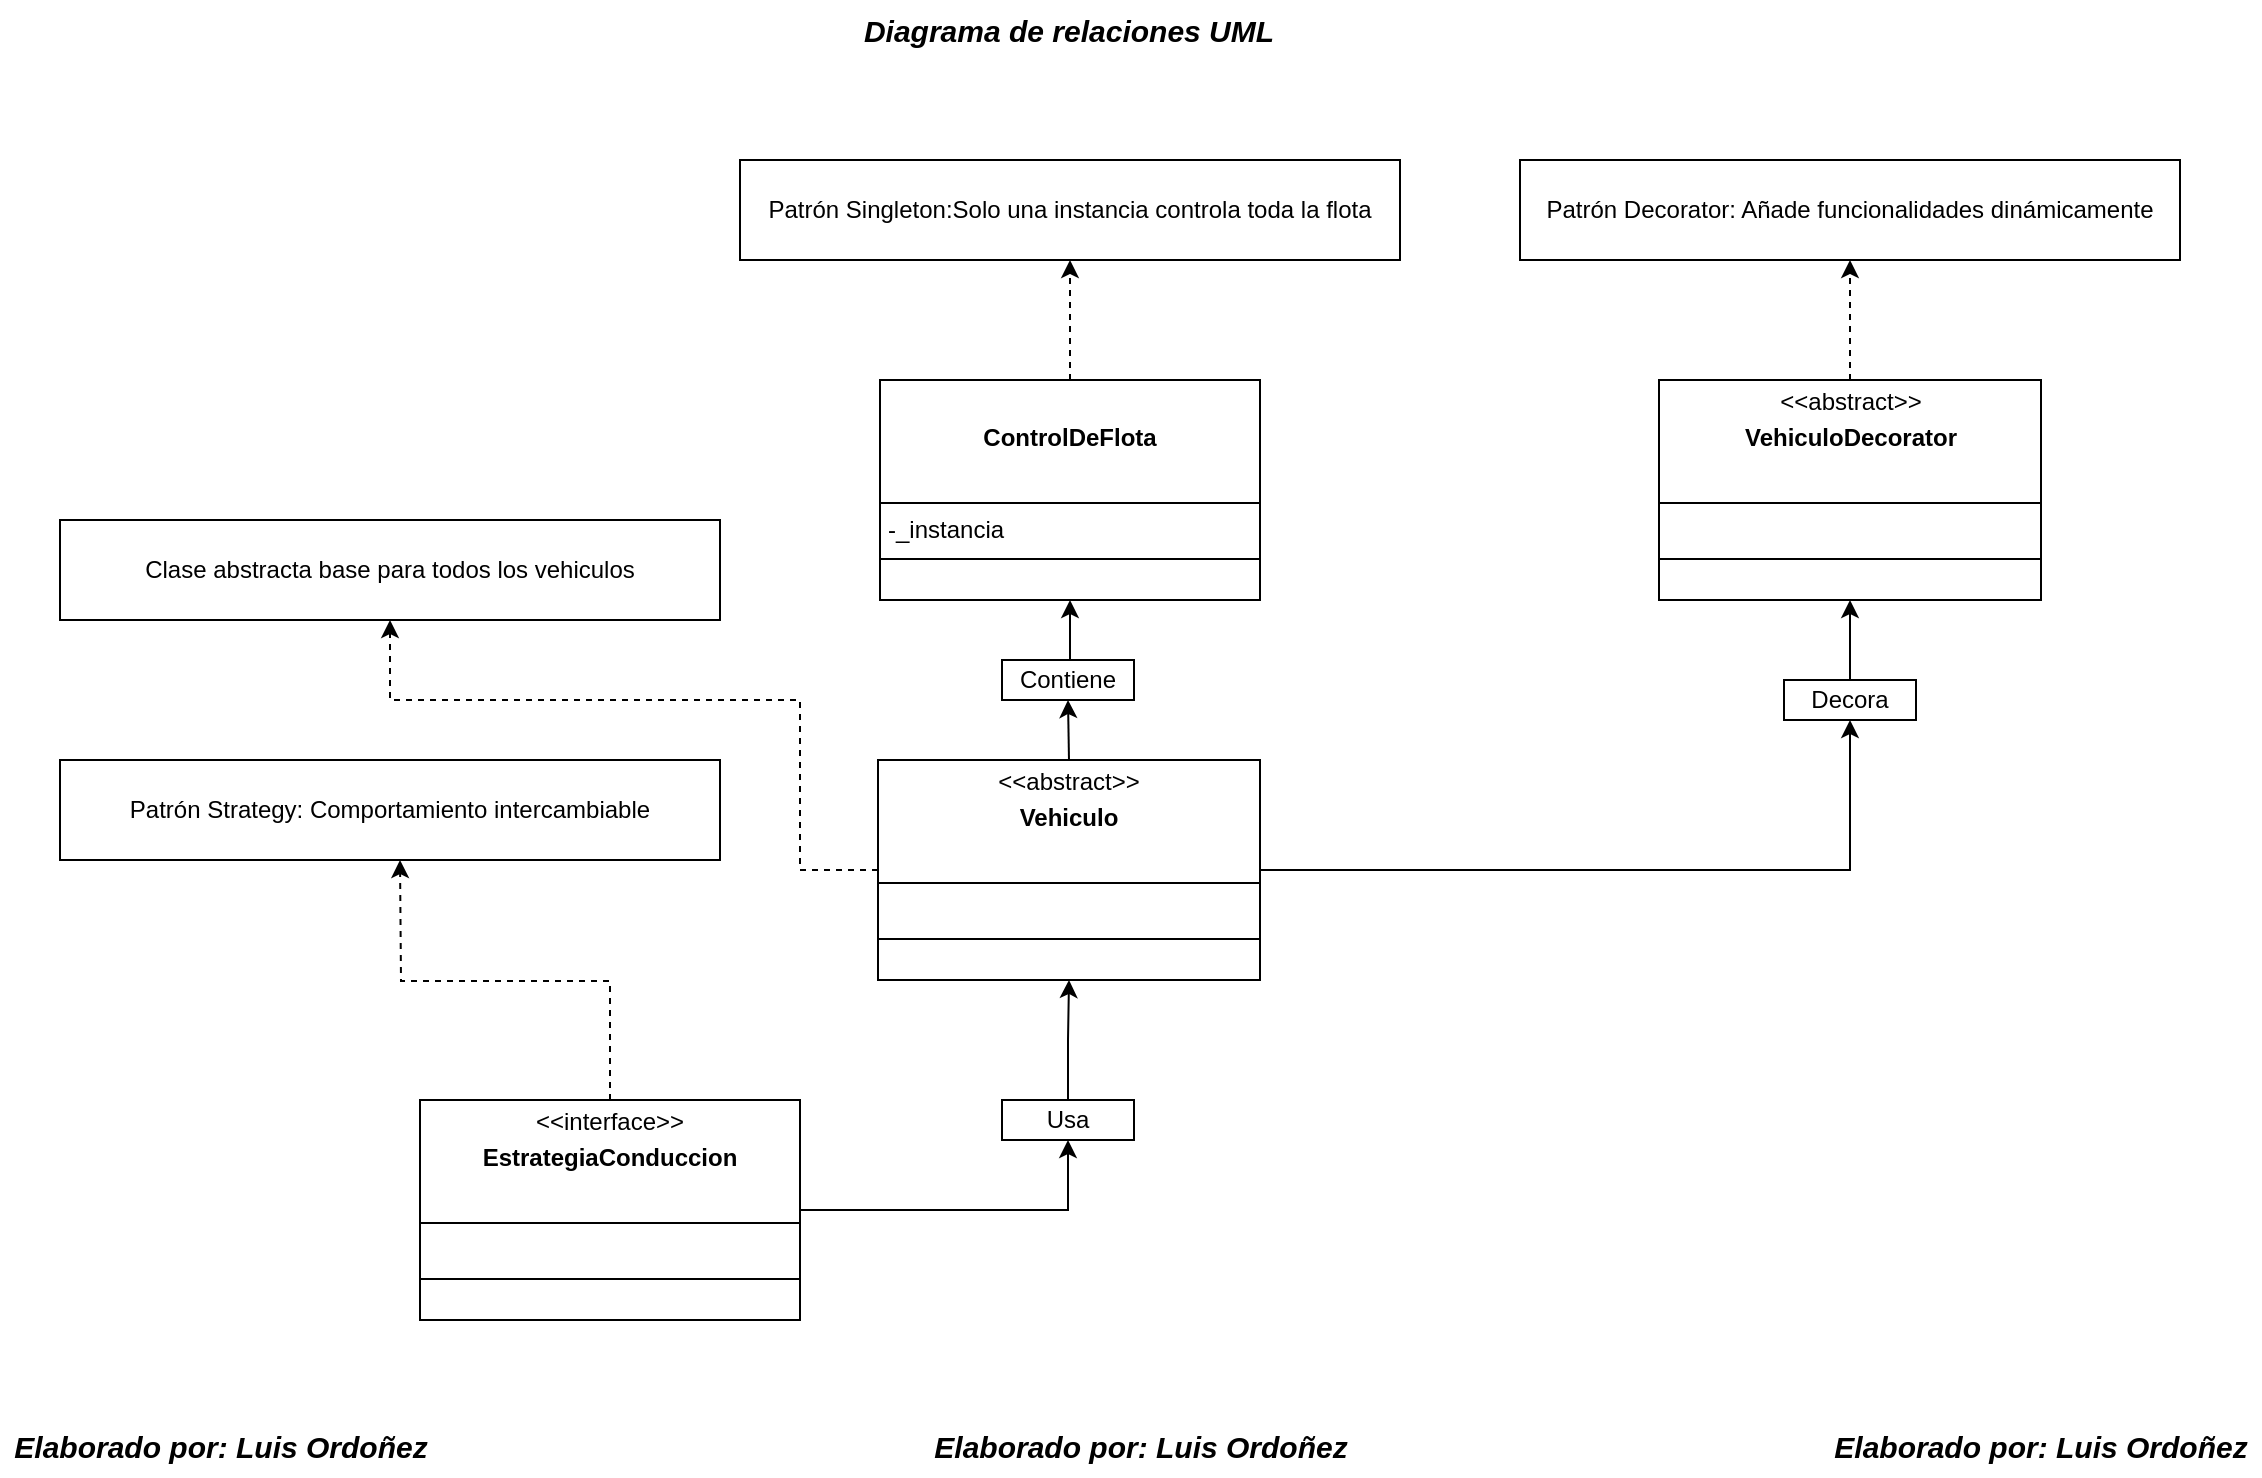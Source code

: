 <mxfile version="26.2.15">
  <diagram name="Página-1" id="RqRab0pkeJ3khFua_1mF">
    <mxGraphModel dx="2250" dy="1297" grid="1" gridSize="10" guides="1" tooltips="1" connect="1" arrows="1" fold="1" page="1" pageScale="1" pageWidth="827" pageHeight="1169" math="0" shadow="0">
      <root>
        <mxCell id="0" />
        <mxCell id="1" parent="0" />
        <mxCell id="wEcbwzcZ8rA2SrTw22n1-12" style="edgeStyle=orthogonalEdgeStyle;rounded=0;orthogonalLoop=1;jettySize=auto;html=1;exitX=0.5;exitY=0;exitDx=0;exitDy=0;dashed=1;" edge="1" parent="1" source="wEcbwzcZ8rA2SrTw22n1-1" target="wEcbwzcZ8rA2SrTw22n1-13">
          <mxGeometry relative="1" as="geometry">
            <mxPoint x="414.833" y="310" as="targetPoint" />
          </mxGeometry>
        </mxCell>
        <mxCell id="wEcbwzcZ8rA2SrTw22n1-1" value="&lt;p style=&quot;margin:0px;margin-top:4px;text-align:center;&quot;&gt;&lt;b&gt;&lt;br&gt;&lt;/b&gt;&lt;/p&gt;&lt;p style=&quot;margin:0px;margin-top:4px;text-align:center;&quot;&gt;&lt;b&gt;ControlDeFlota&lt;/b&gt;&lt;/p&gt;&lt;p style=&quot;margin:0px;margin-top:4px;text-align:center;&quot;&gt;&lt;b&gt;&lt;br&gt;&lt;/b&gt;&lt;/p&gt;&lt;hr size=&quot;1&quot; style=&quot;border-style:solid;&quot;&gt;&lt;p style=&quot;margin:0px;margin-left:4px;&quot;&gt;-_instancia&lt;/p&gt;&lt;hr size=&quot;1&quot; style=&quot;border-style:solid;&quot;&gt;&lt;p style=&quot;margin:0px;margin-left:4px;&quot;&gt;&lt;br&gt;&lt;/p&gt;" style="verticalAlign=top;align=left;overflow=fill;html=1;whiteSpace=wrap;" vertex="1" parent="1">
          <mxGeometry x="320" y="360" width="190" height="110" as="geometry" />
        </mxCell>
        <mxCell id="wEcbwzcZ8rA2SrTw22n1-5" style="edgeStyle=orthogonalEdgeStyle;rounded=0;orthogonalLoop=1;jettySize=auto;html=1;exitX=0.5;exitY=0;exitDx=0;exitDy=0;entryX=0.5;entryY=1;entryDx=0;entryDy=0;" edge="1" parent="1" source="wEcbwzcZ8rA2SrTw22n1-2" target="wEcbwzcZ8rA2SrTw22n1-3">
          <mxGeometry relative="1" as="geometry" />
        </mxCell>
        <mxCell id="wEcbwzcZ8rA2SrTw22n1-19" style="edgeStyle=orthogonalEdgeStyle;rounded=0;orthogonalLoop=1;jettySize=auto;html=1;exitX=1;exitY=0.5;exitDx=0;exitDy=0;entryX=0.5;entryY=1;entryDx=0;entryDy=0;" edge="1" parent="1" source="wEcbwzcZ8rA2SrTw22n1-2" target="wEcbwzcZ8rA2SrTw22n1-18">
          <mxGeometry relative="1" as="geometry" />
        </mxCell>
        <mxCell id="wEcbwzcZ8rA2SrTw22n1-24" style="edgeStyle=orthogonalEdgeStyle;rounded=0;orthogonalLoop=1;jettySize=auto;html=1;exitX=0;exitY=0.5;exitDx=0;exitDy=0;entryX=0.5;entryY=1;entryDx=0;entryDy=0;dashed=1;" edge="1" parent="1" source="wEcbwzcZ8rA2SrTw22n1-2" target="wEcbwzcZ8rA2SrTw22n1-23">
          <mxGeometry relative="1" as="geometry">
            <Array as="points">
              <mxPoint x="280" y="605" />
              <mxPoint x="280" y="520" />
              <mxPoint x="75" y="520" />
            </Array>
          </mxGeometry>
        </mxCell>
        <mxCell id="wEcbwzcZ8rA2SrTw22n1-2" value="&lt;p style=&quot;margin:0px;margin-top:4px;text-align:center;&quot;&gt;&amp;lt;&amp;lt;abstract&amp;gt;&amp;gt;&lt;/p&gt;&lt;p style=&quot;margin:0px;margin-top:4px;text-align:center;&quot;&gt;&lt;b&gt;Vehiculo&lt;/b&gt;&lt;/p&gt;&lt;p style=&quot;margin:0px;margin-top:4px;text-align:center;&quot;&gt;&lt;b&gt;&lt;br&gt;&lt;/b&gt;&lt;/p&gt;&lt;hr size=&quot;1&quot; style=&quot;border-style:solid;&quot;&gt;&lt;p style=&quot;margin:0px;margin-left:4px;&quot;&gt;&lt;br&gt;&lt;/p&gt;&lt;hr size=&quot;1&quot; style=&quot;border-style:solid;&quot;&gt;&lt;p style=&quot;margin:0px;margin-left:4px;&quot;&gt;&lt;br&gt;&lt;/p&gt;" style="verticalAlign=top;align=left;overflow=fill;html=1;whiteSpace=wrap;" vertex="1" parent="1">
          <mxGeometry x="319" y="550" width="191" height="110" as="geometry" />
        </mxCell>
        <mxCell id="wEcbwzcZ8rA2SrTw22n1-6" style="edgeStyle=orthogonalEdgeStyle;rounded=0;orthogonalLoop=1;jettySize=auto;html=1;exitX=0.5;exitY=0;exitDx=0;exitDy=0;entryX=0.5;entryY=1;entryDx=0;entryDy=0;" edge="1" parent="1" source="wEcbwzcZ8rA2SrTw22n1-3" target="wEcbwzcZ8rA2SrTw22n1-1">
          <mxGeometry relative="1" as="geometry" />
        </mxCell>
        <mxCell id="wEcbwzcZ8rA2SrTw22n1-3" value="Contiene" style="html=1;whiteSpace=wrap;" vertex="1" parent="1">
          <mxGeometry x="381" y="500" width="66" height="20" as="geometry" />
        </mxCell>
        <mxCell id="wEcbwzcZ8rA2SrTw22n1-10" style="edgeStyle=orthogonalEdgeStyle;rounded=0;orthogonalLoop=1;jettySize=auto;html=1;exitX=1;exitY=0.5;exitDx=0;exitDy=0;entryX=0.5;entryY=1;entryDx=0;entryDy=0;" edge="1" parent="1" source="wEcbwzcZ8rA2SrTw22n1-7" target="wEcbwzcZ8rA2SrTw22n1-9">
          <mxGeometry relative="1" as="geometry" />
        </mxCell>
        <mxCell id="wEcbwzcZ8rA2SrTw22n1-21" style="edgeStyle=orthogonalEdgeStyle;rounded=0;orthogonalLoop=1;jettySize=auto;html=1;exitX=0.5;exitY=0;exitDx=0;exitDy=0;dashed=1;" edge="1" parent="1" source="wEcbwzcZ8rA2SrTw22n1-7">
          <mxGeometry relative="1" as="geometry">
            <mxPoint x="80" y="600" as="targetPoint" />
          </mxGeometry>
        </mxCell>
        <mxCell id="wEcbwzcZ8rA2SrTw22n1-7" value="&lt;p style=&quot;margin:0px;margin-top:4px;text-align:center;&quot;&gt;&amp;lt;&amp;lt;interface&amp;gt;&amp;gt;&lt;/p&gt;&lt;p style=&quot;margin:0px;margin-top:4px;text-align:center;&quot;&gt;&lt;b&gt;EstrategiaConduccion&lt;/b&gt;&lt;/p&gt;&lt;p style=&quot;margin:0px;margin-top:4px;text-align:center;&quot;&gt;&lt;b&gt;&lt;br&gt;&lt;/b&gt;&lt;/p&gt;&lt;hr size=&quot;1&quot; style=&quot;border-style:solid;&quot;&gt;&lt;p style=&quot;margin:0px;margin-left:4px;&quot;&gt;&lt;br&gt;&lt;/p&gt;&lt;hr size=&quot;1&quot; style=&quot;border-style:solid;&quot;&gt;&lt;p style=&quot;margin:0px;margin-left:4px;&quot;&gt;&lt;br&gt;&lt;/p&gt;" style="verticalAlign=top;align=left;overflow=fill;html=1;whiteSpace=wrap;" vertex="1" parent="1">
          <mxGeometry x="90" y="720" width="190" height="110" as="geometry" />
        </mxCell>
        <mxCell id="wEcbwzcZ8rA2SrTw22n1-11" style="edgeStyle=orthogonalEdgeStyle;rounded=0;orthogonalLoop=1;jettySize=auto;html=1;exitX=0.5;exitY=0;exitDx=0;exitDy=0;entryX=0.5;entryY=1;entryDx=0;entryDy=0;" edge="1" parent="1" source="wEcbwzcZ8rA2SrTw22n1-9" target="wEcbwzcZ8rA2SrTw22n1-2">
          <mxGeometry relative="1" as="geometry" />
        </mxCell>
        <mxCell id="wEcbwzcZ8rA2SrTw22n1-9" value="Usa" style="html=1;whiteSpace=wrap;" vertex="1" parent="1">
          <mxGeometry x="381" y="720" width="66" height="20" as="geometry" />
        </mxCell>
        <mxCell id="wEcbwzcZ8rA2SrTw22n1-13" value="Patrón Singleton:Solo una instancia controla toda la flota" style="html=1;whiteSpace=wrap;" vertex="1" parent="1">
          <mxGeometry x="250" y="250" width="330" height="50" as="geometry" />
        </mxCell>
        <mxCell id="wEcbwzcZ8rA2SrTw22n1-16" style="edgeStyle=orthogonalEdgeStyle;rounded=0;orthogonalLoop=1;jettySize=auto;html=1;exitX=0.5;exitY=0;exitDx=0;exitDy=0;entryX=0.5;entryY=1;entryDx=0;entryDy=0;dashed=1;" edge="1" parent="1" source="wEcbwzcZ8rA2SrTw22n1-14" target="wEcbwzcZ8rA2SrTw22n1-15">
          <mxGeometry relative="1" as="geometry" />
        </mxCell>
        <mxCell id="wEcbwzcZ8rA2SrTw22n1-14" value="&lt;p style=&quot;margin:0px;margin-top:4px;text-align:center;&quot;&gt;&amp;lt;&amp;lt;abstract&amp;gt;&amp;gt;&lt;/p&gt;&lt;p style=&quot;margin:0px;margin-top:4px;text-align:center;&quot;&gt;&lt;b&gt;VehiculoDecorator&lt;/b&gt;&lt;/p&gt;&lt;p style=&quot;margin:0px;margin-top:4px;text-align:center;&quot;&gt;&lt;b&gt;&lt;br&gt;&lt;/b&gt;&lt;/p&gt;&lt;hr size=&quot;1&quot; style=&quot;border-style:solid;&quot;&gt;&lt;p style=&quot;margin:0px;margin-left:4px;&quot;&gt;&lt;br&gt;&lt;/p&gt;&lt;hr size=&quot;1&quot; style=&quot;border-style:solid;&quot;&gt;&lt;p style=&quot;margin:0px;margin-left:4px;&quot;&gt;&lt;br&gt;&lt;/p&gt;" style="verticalAlign=top;align=left;overflow=fill;html=1;whiteSpace=wrap;" vertex="1" parent="1">
          <mxGeometry x="709.5" y="360" width="191" height="110" as="geometry" />
        </mxCell>
        <mxCell id="wEcbwzcZ8rA2SrTw22n1-15" value="Patrón Decorator: Añade funcionalidades dinámicamente" style="html=1;whiteSpace=wrap;" vertex="1" parent="1">
          <mxGeometry x="640" y="250" width="330" height="50" as="geometry" />
        </mxCell>
        <mxCell id="wEcbwzcZ8rA2SrTw22n1-20" style="edgeStyle=orthogonalEdgeStyle;rounded=0;orthogonalLoop=1;jettySize=auto;html=1;exitX=0.5;exitY=0;exitDx=0;exitDy=0;entryX=0.5;entryY=1;entryDx=0;entryDy=0;" edge="1" parent="1" source="wEcbwzcZ8rA2SrTw22n1-18" target="wEcbwzcZ8rA2SrTw22n1-14">
          <mxGeometry relative="1" as="geometry" />
        </mxCell>
        <mxCell id="wEcbwzcZ8rA2SrTw22n1-18" value="Decora" style="html=1;whiteSpace=wrap;" vertex="1" parent="1">
          <mxGeometry x="772" y="510" width="66" height="20" as="geometry" />
        </mxCell>
        <mxCell id="wEcbwzcZ8rA2SrTw22n1-22" value="Patrón Strategy: Comportamiento intercambiable" style="html=1;whiteSpace=wrap;" vertex="1" parent="1">
          <mxGeometry x="-90" y="550" width="330" height="50" as="geometry" />
        </mxCell>
        <mxCell id="wEcbwzcZ8rA2SrTw22n1-23" value="Clase abstracta base para todos los vehiculos" style="html=1;whiteSpace=wrap;" vertex="1" parent="1">
          <mxGeometry x="-90" y="430" width="330" height="50" as="geometry" />
        </mxCell>
        <mxCell id="wEcbwzcZ8rA2SrTw22n1-25" value="&lt;font style=&quot;font-size: 15px;&quot;&gt;Elaborado por: Luis Ordoñez&lt;/font&gt;" style="text;html=1;align=center;verticalAlign=middle;resizable=0;points=[];autosize=1;fontStyle=3" vertex="1" parent="1">
          <mxGeometry x="-120" y="878" width="220" height="30" as="geometry" />
        </mxCell>
        <mxCell id="wEcbwzcZ8rA2SrTw22n1-26" value="&lt;font style=&quot;font-size: 15px;&quot;&gt;Elaborado por: Luis Ordoñez&lt;/font&gt;" style="text;html=1;align=center;verticalAlign=middle;resizable=0;points=[];autosize=1;fontStyle=3" vertex="1" parent="1">
          <mxGeometry x="790" y="878" width="220" height="30" as="geometry" />
        </mxCell>
        <mxCell id="wEcbwzcZ8rA2SrTw22n1-27" value="&lt;font style=&quot;font-size: 15px;&quot;&gt;Elaborado por: Luis Ordoñez&lt;/font&gt;" style="text;html=1;align=center;verticalAlign=middle;resizable=0;points=[];autosize=1;fontStyle=3" vertex="1" parent="1">
          <mxGeometry x="340" y="878" width="220" height="30" as="geometry" />
        </mxCell>
        <mxCell id="wEcbwzcZ8rA2SrTw22n1-28" value="&lt;font style=&quot;font-size: 15px;&quot;&gt;Diagrama de relaciones UML&lt;/font&gt;" style="text;html=1;align=center;verticalAlign=middle;resizable=0;points=[];autosize=1;fontStyle=3" vertex="1" parent="1">
          <mxGeometry x="304" y="170" width="220" height="30" as="geometry" />
        </mxCell>
      </root>
    </mxGraphModel>
  </diagram>
</mxfile>
